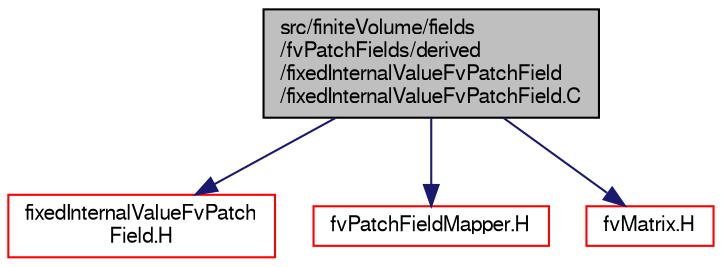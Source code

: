 digraph "src/finiteVolume/fields/fvPatchFields/derived/fixedInternalValueFvPatchField/fixedInternalValueFvPatchField.C"
{
  bgcolor="transparent";
  edge [fontname="FreeSans",fontsize="10",labelfontname="FreeSans",labelfontsize="10"];
  node [fontname="FreeSans",fontsize="10",shape=record];
  Node0 [label="src/finiteVolume/fields\l/fvPatchFields/derived\l/fixedInternalValueFvPatchField\l/fixedInternalValueFvPatchField.C",height=0.2,width=0.4,color="black", fillcolor="grey75", style="filled", fontcolor="black"];
  Node0 -> Node1 [color="midnightblue",fontsize="10",style="solid",fontname="FreeSans"];
  Node1 [label="fixedInternalValueFvPatch\lField.H",height=0.2,width=0.4,color="red",URL="$a01868.html"];
  Node0 -> Node189 [color="midnightblue",fontsize="10",style="solid",fontname="FreeSans"];
  Node189 [label="fvPatchFieldMapper.H",height=0.2,width=0.4,color="red",URL="$a02468.html"];
  Node0 -> Node190 [color="midnightblue",fontsize="10",style="solid",fontname="FreeSans"];
  Node190 [label="fvMatrix.H",height=0.2,width=0.4,color="red",URL="$a03281.html"];
}
